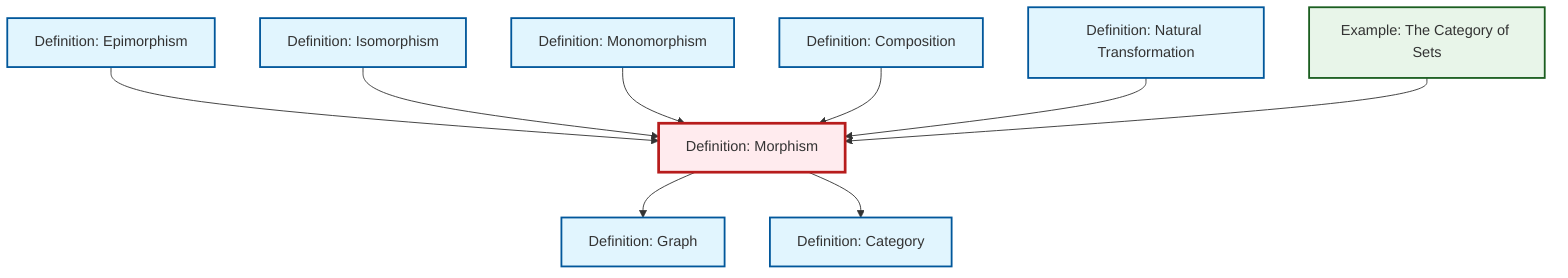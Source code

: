 graph TD
    classDef definition fill:#e1f5fe,stroke:#01579b,stroke-width:2px
    classDef theorem fill:#f3e5f5,stroke:#4a148c,stroke-width:2px
    classDef axiom fill:#fff3e0,stroke:#e65100,stroke-width:2px
    classDef example fill:#e8f5e9,stroke:#1b5e20,stroke-width:2px
    classDef current fill:#ffebee,stroke:#b71c1c,stroke-width:3px
    def-morphism["Definition: Morphism"]:::definition
    def-graph["Definition: Graph"]:::definition
    def-monomorphism["Definition: Monomorphism"]:::definition
    ex-set-category["Example: The Category of Sets"]:::example
    def-epimorphism["Definition: Epimorphism"]:::definition
    def-natural-transformation["Definition: Natural Transformation"]:::definition
    def-category["Definition: Category"]:::definition
    def-composition["Definition: Composition"]:::definition
    def-isomorphism["Definition: Isomorphism"]:::definition
    def-epimorphism --> def-morphism
    def-isomorphism --> def-morphism
    def-monomorphism --> def-morphism
    def-composition --> def-morphism
    def-morphism --> def-graph
    def-morphism --> def-category
    def-natural-transformation --> def-morphism
    ex-set-category --> def-morphism
    class def-morphism current